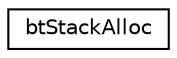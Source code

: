 digraph "Graphical Class Hierarchy"
{
  edge [fontname="Helvetica",fontsize="10",labelfontname="Helvetica",labelfontsize="10"];
  node [fontname="Helvetica",fontsize="10",shape=record];
  rankdir="LR";
  Node1 [label="btStackAlloc",height=0.2,width=0.4,color="black", fillcolor="white", style="filled",URL="$classbt_stack_alloc.html",tooltip="The StackAlloc class provides some fast stack-based memory allocator (LIFO last-in first-out) ..."];
}
